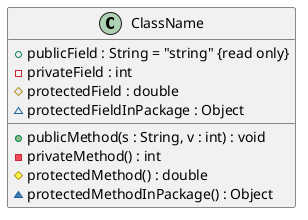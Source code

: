 @startuml

show circle
skinparam classAttributeIconSize 10

class ClassName {
  {field} + publicField : String = "string" {read only}
  {field} - privateField : int
  {field} # protectedField : double
  {field} ~ protectedFieldInPackage : Object

  {method} + publicMethod(s : String, v : int) : void
  {method} - privateMethod() : int
  {method} # protectedMethod() : double
  {method} ~ protectedMethodInPackage() : Object
}

@enduml
